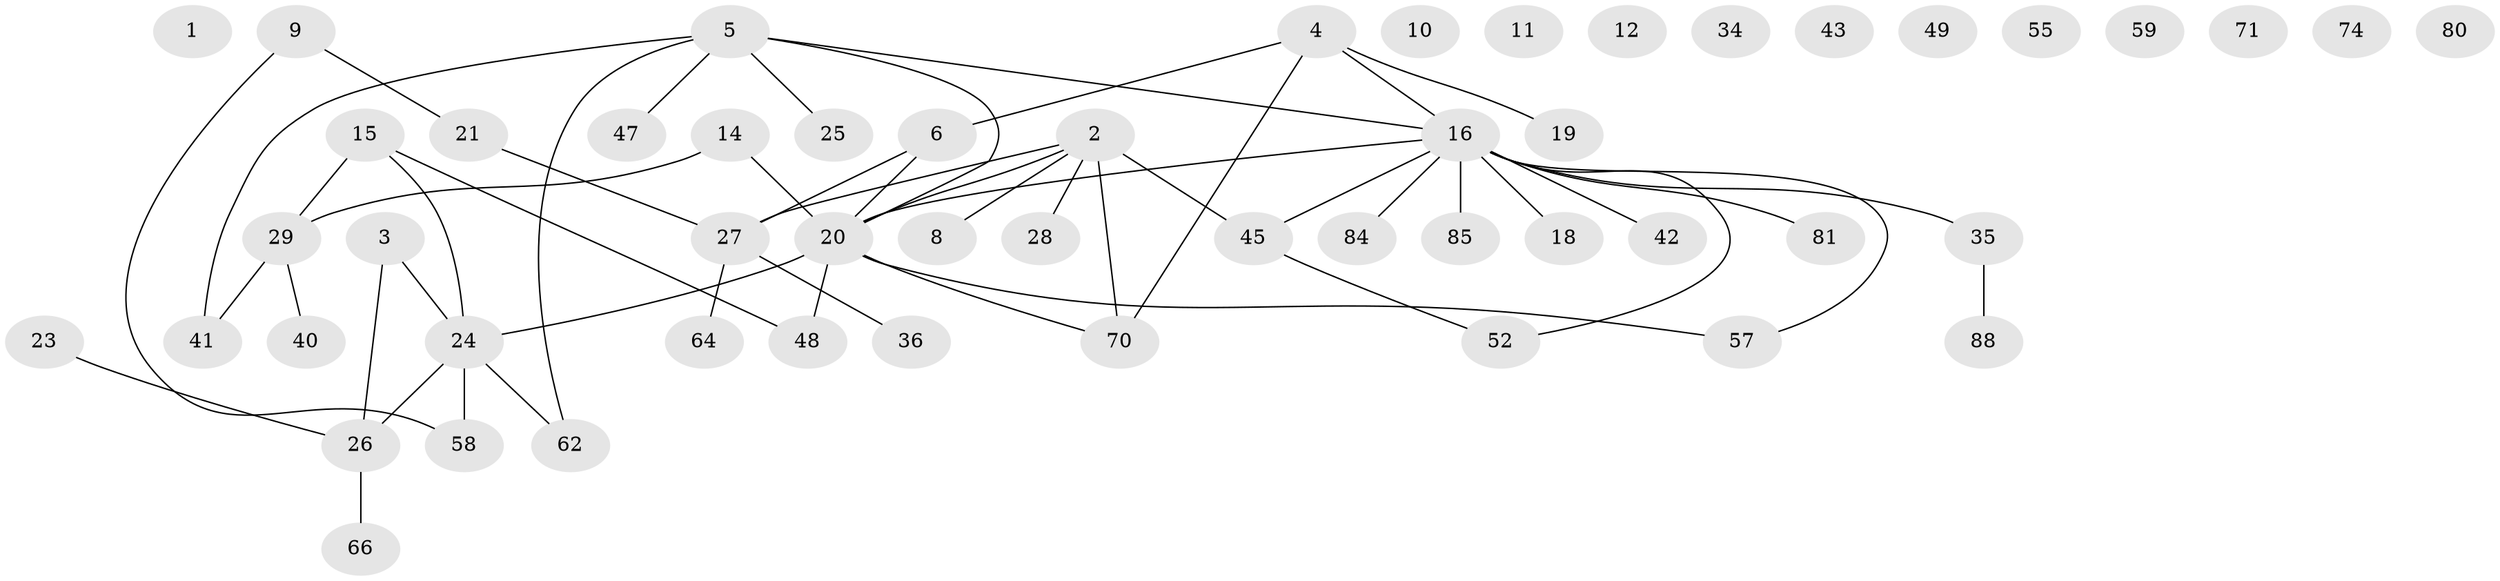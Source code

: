 // original degree distribution, {0: 0.11363636363636363, 2: 0.25, 1: 0.2840909090909091, 5: 0.022727272727272728, 3: 0.26136363636363635, 10: 0.011363636363636364, 4: 0.056818181818181816}
// Generated by graph-tools (version 1.1) at 2025/12/03/09/25 04:12:58]
// undirected, 52 vertices, 53 edges
graph export_dot {
graph [start="1"]
  node [color=gray90,style=filled];
  1;
  2 [super="+17+72"];
  3 [super="+46"];
  4 [super="+69+82"];
  5 [super="+7+32"];
  6 [super="+78"];
  8;
  9 [super="+13+65"];
  10 [super="+22"];
  11;
  12;
  14 [super="+39"];
  15 [super="+44"];
  16 [super="+33+38"];
  18;
  19;
  20 [super="+51+53+54"];
  21 [super="+75"];
  23 [super="+37"];
  24 [super="+60+67"];
  25;
  26 [super="+61+73"];
  27 [super="+30+31+50"];
  28;
  29 [super="+68+83"];
  34;
  35 [super="+79"];
  36;
  40;
  41 [super="+63"];
  42 [super="+76"];
  43 [super="+56"];
  45 [super="+77+87"];
  47 [super="+86"];
  48;
  49;
  52;
  55;
  57;
  58;
  59;
  62;
  64;
  66;
  70;
  71;
  74;
  80;
  81;
  84;
  85;
  88;
  2 -- 8;
  2 -- 70;
  2 -- 28;
  2 -- 20;
  2 -- 27;
  2 -- 45;
  3 -- 24;
  3 -- 26;
  4 -- 19;
  4 -- 6;
  4 -- 70;
  4 -- 16;
  5 -- 16;
  5 -- 25;
  5 -- 41;
  5 -- 62;
  5 -- 20;
  5 -- 47;
  6 -- 20;
  6 -- 27;
  9 -- 58;
  9 -- 21;
  14 -- 20;
  14 -- 29;
  15 -- 48;
  15 -- 29;
  15 -- 24;
  16 -- 35;
  16 -- 81;
  16 -- 18;
  16 -- 52;
  16 -- 85;
  16 -- 57;
  16 -- 84;
  16 -- 45;
  16 -- 20;
  16 -- 42;
  20 -- 70;
  20 -- 57;
  20 -- 48;
  20 -- 24;
  21 -- 27;
  23 -- 26;
  24 -- 58;
  24 -- 62;
  24 -- 26;
  26 -- 66;
  27 -- 64;
  27 -- 36;
  29 -- 40;
  29 -- 41;
  35 -- 88;
  45 -- 52;
}
